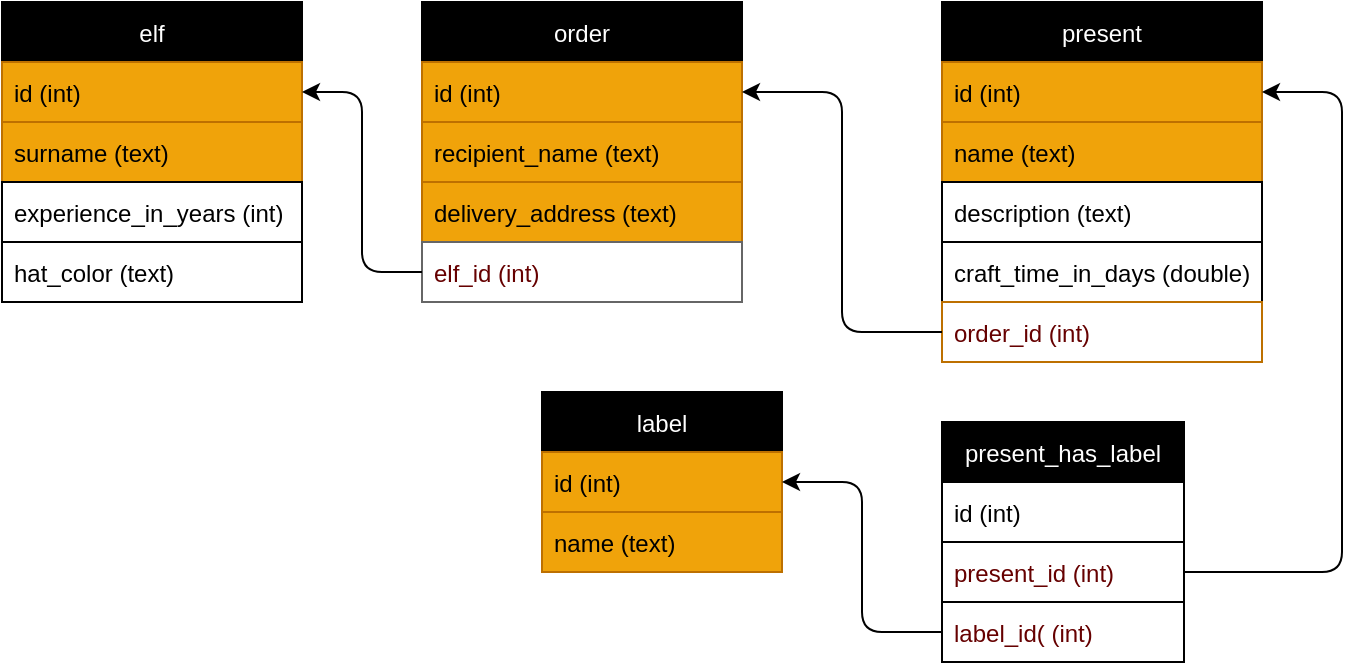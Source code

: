 <mxfile>
    <diagram id="FQ9n7WM8mQL8Muy2rzXv" name="Page-1">
        <mxGraphModel dx="755" dy="284" grid="1" gridSize="10" guides="1" tooltips="1" connect="1" arrows="1" fold="1" page="1" pageScale="1" pageWidth="827" pageHeight="1169" background="#ffffff" math="0" shadow="0">
            <root>
                <mxCell id="0"/>
                <mxCell id="1" parent="0"/>
                <mxCell id="2" value="elf" style="swimlane;fontStyle=0;childLayout=stackLayout;horizontal=1;startSize=30;horizontalStack=0;resizeParent=1;resizeParentMax=0;resizeLast=0;collapsible=1;marginBottom=0;strokeColor=#000000;fontColor=#FFFFFF;labelBackgroundColor=none;fillColor=#000000;" parent="1" vertex="1">
                    <mxGeometry x="90" y="80" width="150" height="150" as="geometry"/>
                </mxCell>
                <mxCell id="3" value="id (int)" style="text;align=left;verticalAlign=middle;spacingLeft=4;spacingRight=4;overflow=hidden;points=[[0,0.5],[1,0.5]];portConstraint=eastwest;rotatable=0;strokeColor=#BD7000;fontColor=#000000;labelBackgroundColor=none;fillColor=#f0a30a;" parent="2" vertex="1">
                    <mxGeometry y="30" width="150" height="30" as="geometry"/>
                </mxCell>
                <mxCell id="4" value="surname (text)" style="text;align=left;verticalAlign=middle;spacingLeft=4;spacingRight=4;overflow=hidden;points=[[0,0.5],[1,0.5]];portConstraint=eastwest;rotatable=0;strokeColor=#BD7000;fontColor=#000000;labelBackgroundColor=none;fillColor=#f0a30a;" parent="2" vertex="1">
                    <mxGeometry y="60" width="150" height="30" as="geometry"/>
                </mxCell>
                <mxCell id="5" value="experience_in_years (int)" style="text;align=left;verticalAlign=middle;spacingLeft=4;spacingRight=4;overflow=hidden;points=[[0,0.5],[1,0.5]];portConstraint=eastwest;rotatable=0;strokeColor=#000000;fontColor=#000000;labelBackgroundColor=none;" parent="2" vertex="1">
                    <mxGeometry y="90" width="150" height="30" as="geometry"/>
                </mxCell>
                <mxCell id="6" value="hat_color (text)" style="text;align=left;verticalAlign=middle;spacingLeft=4;spacingRight=4;overflow=hidden;points=[[0,0.5],[1,0.5]];portConstraint=eastwest;rotatable=0;strokeColor=#000000;fontColor=#000000;labelBackgroundColor=none;" parent="2" vertex="1">
                    <mxGeometry y="120" width="150" height="30" as="geometry"/>
                </mxCell>
                <mxCell id="7" value="order" style="swimlane;fontStyle=0;childLayout=stackLayout;horizontal=1;startSize=30;horizontalStack=0;resizeParent=1;resizeParentMax=0;resizeLast=0;collapsible=1;marginBottom=0;strokeColor=#000000;fontColor=#FFFFFF;labelBackgroundColor=none;fillColor=#000000;" parent="1" vertex="1">
                    <mxGeometry x="300" y="80" width="160" height="150" as="geometry"/>
                </mxCell>
                <mxCell id="8" value="id (int)" style="text;align=left;verticalAlign=middle;spacingLeft=4;spacingRight=4;overflow=hidden;points=[[0,0.5],[1,0.5]];portConstraint=eastwest;rotatable=0;strokeColor=#BD7000;fontColor=#000000;labelBackgroundColor=none;fillColor=#f0a30a;" parent="7" vertex="1">
                    <mxGeometry y="30" width="160" height="30" as="geometry"/>
                </mxCell>
                <mxCell id="9" value="recipient_name (text)" style="text;align=left;verticalAlign=middle;spacingLeft=4;spacingRight=4;overflow=hidden;points=[[0,0.5],[1,0.5]];portConstraint=eastwest;rotatable=0;strokeColor=#BD7000;fontColor=#000000;labelBackgroundColor=none;fillColor=#f0a30a;" parent="7" vertex="1">
                    <mxGeometry y="60" width="160" height="30" as="geometry"/>
                </mxCell>
                <mxCell id="10" value="delivery_address (text)" style="text;align=left;verticalAlign=middle;spacingLeft=4;spacingRight=4;overflow=hidden;points=[[0,0.5],[1,0.5]];portConstraint=eastwest;rotatable=0;strokeColor=#BD7000;fontColor=#000000;labelBackgroundColor=none;fillColor=#f0a30a;" parent="7" vertex="1">
                    <mxGeometry y="90" width="160" height="30" as="geometry"/>
                </mxCell>
                <mxCell id="31" value="elf_id (int)" style="text;align=left;verticalAlign=middle;spacingLeft=4;spacingRight=4;overflow=hidden;points=[[0,0.5],[1,0.5]];portConstraint=eastwest;rotatable=0;strokeColor=#666666;fontColor=#660000;labelBackgroundColor=none;fillColor=none;" parent="7" vertex="1">
                    <mxGeometry y="120" width="160" height="30" as="geometry"/>
                </mxCell>
                <mxCell id="12" value="present" style="swimlane;fontStyle=0;childLayout=stackLayout;horizontal=1;startSize=30;horizontalStack=0;resizeParent=1;resizeParentMax=0;resizeLast=0;collapsible=1;marginBottom=0;strokeColor=#000000;fontColor=#FFFFFF;labelBackgroundColor=none;fillColor=#000000;" parent="1" vertex="1">
                    <mxGeometry x="560" y="80" width="160" height="180" as="geometry"/>
                </mxCell>
                <mxCell id="13" value="id (int)" style="text;align=left;verticalAlign=middle;spacingLeft=4;spacingRight=4;overflow=hidden;points=[[0,0.5],[1,0.5]];portConstraint=eastwest;rotatable=0;strokeColor=#BD7000;fontColor=#000000;labelBackgroundColor=none;fillColor=#f0a30a;" parent="12" vertex="1">
                    <mxGeometry y="30" width="160" height="30" as="geometry"/>
                </mxCell>
                <mxCell id="14" value="name (text)" style="text;align=left;verticalAlign=middle;spacingLeft=4;spacingRight=4;overflow=hidden;points=[[0,0.5],[1,0.5]];portConstraint=eastwest;rotatable=0;strokeColor=#BD7000;fontColor=#000000;labelBackgroundColor=none;fillColor=#f0a30a;" parent="12" vertex="1">
                    <mxGeometry y="60" width="160" height="30" as="geometry"/>
                </mxCell>
                <mxCell id="15" value="description (text)" style="text;align=left;verticalAlign=middle;spacingLeft=4;spacingRight=4;overflow=hidden;points=[[0,0.5],[1,0.5]];portConstraint=eastwest;rotatable=0;strokeColor=#000000;fontColor=#000000;labelBackgroundColor=none;" parent="12" vertex="1">
                    <mxGeometry y="90" width="160" height="30" as="geometry"/>
                </mxCell>
                <mxCell id="16" value="craft_time_in_days (double)" style="text;align=left;verticalAlign=middle;spacingLeft=4;spacingRight=4;overflow=hidden;points=[[0,0.5],[1,0.5]];portConstraint=eastwest;rotatable=0;strokeColor=#000000;fontColor=#000000;labelBackgroundColor=none;" parent="12" vertex="1">
                    <mxGeometry y="120" width="160" height="30" as="geometry"/>
                </mxCell>
                <mxCell id="32" value="order_id (int)" style="text;align=left;verticalAlign=middle;spacingLeft=4;spacingRight=4;overflow=hidden;points=[[0,0.5],[1,0.5]];portConstraint=eastwest;rotatable=0;strokeColor=#BD7000;fontColor=#660000;labelBackgroundColor=none;fillColor=none;" parent="12" vertex="1">
                    <mxGeometry y="150" width="160" height="30" as="geometry"/>
                </mxCell>
                <mxCell id="17" value="present_has_label" style="swimlane;fontStyle=0;childLayout=stackLayout;horizontal=1;startSize=30;horizontalStack=0;resizeParent=1;resizeParentMax=0;resizeLast=0;collapsible=1;marginBottom=0;strokeColor=#000000;fontColor=#FFFFFF;labelBackgroundColor=none;fillColor=#000000;" parent="1" vertex="1">
                    <mxGeometry x="560" y="290" width="121" height="120" as="geometry"/>
                </mxCell>
                <mxCell id="18" value="id (int)" style="text;align=left;verticalAlign=middle;spacingLeft=4;spacingRight=4;overflow=hidden;points=[[0,0.5],[1,0.5]];portConstraint=eastwest;rotatable=0;strokeColor=#000000;fontColor=#000000;labelBackgroundColor=none;" parent="17" vertex="1">
                    <mxGeometry y="30" width="121" height="30" as="geometry"/>
                </mxCell>
                <mxCell id="19" value="present_id (int)" style="text;align=left;verticalAlign=middle;spacingLeft=4;spacingRight=4;overflow=hidden;points=[[0,0.5],[1,0.5]];portConstraint=eastwest;rotatable=0;strokeColor=#000000;fontColor=#660000;labelBackgroundColor=none;" parent="17" vertex="1">
                    <mxGeometry y="60" width="121" height="30" as="geometry"/>
                </mxCell>
                <mxCell id="20" value="label_id( (int)" style="text;align=left;verticalAlign=middle;spacingLeft=4;spacingRight=4;overflow=hidden;points=[[0,0.5],[1,0.5]];portConstraint=eastwest;rotatable=0;strokeColor=#000000;fontColor=#660000;labelBackgroundColor=none;" parent="17" vertex="1">
                    <mxGeometry y="90" width="121" height="30" as="geometry"/>
                </mxCell>
                <mxCell id="23" value="label" style="swimlane;fontStyle=0;childLayout=stackLayout;horizontal=1;startSize=30;horizontalStack=0;resizeParent=1;resizeParentMax=0;resizeLast=0;collapsible=1;marginBottom=0;strokeColor=#000000;fontColor=#FFFFFF;labelBackgroundColor=none;fillColor=#000000;" parent="1" vertex="1">
                    <mxGeometry x="360" y="275" width="120" height="90" as="geometry"/>
                </mxCell>
                <mxCell id="24" value="id (int)" style="text;align=left;verticalAlign=middle;spacingLeft=4;spacingRight=4;overflow=hidden;points=[[0,0.5],[1,0.5]];portConstraint=eastwest;rotatable=0;strokeColor=#BD7000;fontColor=#000000;labelBackgroundColor=none;fillColor=#f0a30a;" parent="23" vertex="1">
                    <mxGeometry y="30" width="120" height="30" as="geometry"/>
                </mxCell>
                <mxCell id="25" value="name (text)" style="text;align=left;verticalAlign=middle;spacingLeft=4;spacingRight=4;overflow=hidden;points=[[0,0.5],[1,0.5]];portConstraint=eastwest;rotatable=0;strokeColor=#BD7000;fontColor=#000000;labelBackgroundColor=none;fillColor=#f0a30a;" parent="23" vertex="1">
                    <mxGeometry y="60" width="120" height="30" as="geometry"/>
                </mxCell>
                <mxCell id="33" style="edgeStyle=orthogonalEdgeStyle;html=1;exitX=0;exitY=0.5;exitDx=0;exitDy=0;entryX=1;entryY=0.5;entryDx=0;entryDy=0;strokeColor=#000000;fontColor=#000000;labelBackgroundColor=none;" parent="1" source="31" target="3" edge="1">
                    <mxGeometry relative="1" as="geometry"/>
                </mxCell>
                <mxCell id="34" style="edgeStyle=orthogonalEdgeStyle;html=1;exitX=0;exitY=0.5;exitDx=0;exitDy=0;entryX=1;entryY=0.5;entryDx=0;entryDy=0;strokeColor=#000000;fontColor=#000000;labelBackgroundColor=none;" parent="1" source="32" target="8" edge="1">
                    <mxGeometry relative="1" as="geometry"/>
                </mxCell>
                <mxCell id="35" style="edgeStyle=orthogonalEdgeStyle;html=1;exitX=1;exitY=0.5;exitDx=0;exitDy=0;entryX=1;entryY=0.5;entryDx=0;entryDy=0;strokeColor=#000000;fontColor=#000000;labelBackgroundColor=none;" parent="1" source="19" target="13" edge="1">
                    <mxGeometry relative="1" as="geometry">
                        <Array as="points">
                            <mxPoint x="760" y="365"/>
                            <mxPoint x="760" y="125"/>
                        </Array>
                    </mxGeometry>
                </mxCell>
                <mxCell id="36" style="edgeStyle=orthogonalEdgeStyle;html=1;exitX=0;exitY=0.5;exitDx=0;exitDy=0;entryX=1;entryY=0.5;entryDx=0;entryDy=0;strokeColor=#000000;fontColor=#000000;labelBackgroundColor=none;" parent="1" source="20" target="24" edge="1">
                    <mxGeometry relative="1" as="geometry"/>
                </mxCell>
            </root>
        </mxGraphModel>
    </diagram>
</mxfile>
